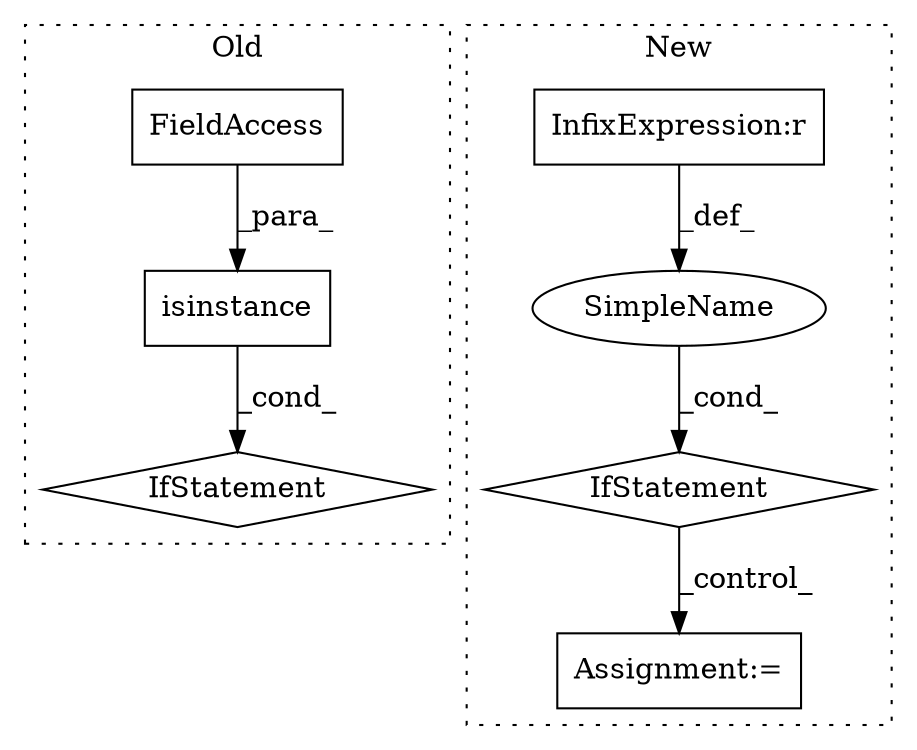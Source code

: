 digraph G {
subgraph cluster0 {
1 [label="isinstance" a="32" s="991,1031" l="11,1" shape="box"];
3 [label="FieldAccess" a="22" s="1012" l="19" shape="box"];
4 [label="IfStatement" a="25" s="987,1032" l="4,2" shape="diamond"];
label = "Old";
style="dotted";
}
subgraph cluster1 {
2 [label="IfStatement" a="25" s="3082,3101" l="4,2" shape="diamond"];
5 [label="InfixExpression:r" a="27" s="3093" l="4" shape="box"];
6 [label="SimpleName" a="42" s="" l="" shape="ellipse"];
7 [label="Assignment:=" a="7" s="3305" l="1" shape="box"];
label = "New";
style="dotted";
}
1 -> 4 [label="_cond_"];
2 -> 7 [label="_control_"];
3 -> 1 [label="_para_"];
5 -> 6 [label="_def_"];
6 -> 2 [label="_cond_"];
}